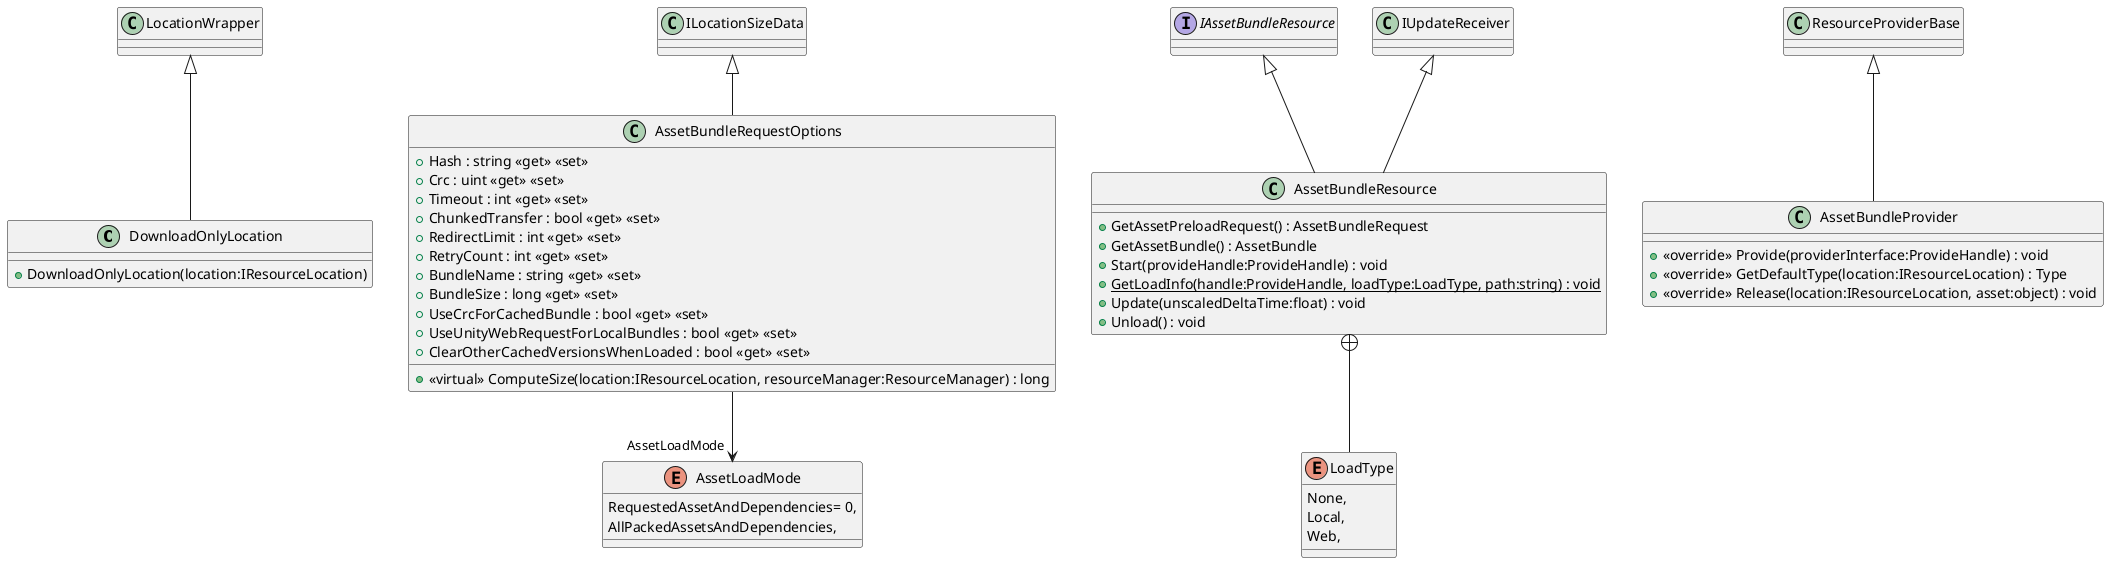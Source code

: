 @startuml
class DownloadOnlyLocation {
    + DownloadOnlyLocation(location:IResourceLocation)
}
enum AssetLoadMode {
    RequestedAssetAndDependencies= 0,
    AllPackedAssetsAndDependencies,
}
interface IAssetBundleResource {
}
class AssetBundleRequestOptions {
    + Hash : string <<get>> <<set>>
    + Crc : uint <<get>> <<set>>
    + Timeout : int <<get>> <<set>>
    + ChunkedTransfer : bool <<get>> <<set>>
    + RedirectLimit : int <<get>> <<set>>
    + RetryCount : int <<get>> <<set>>
    + BundleName : string <<get>> <<set>>
    + BundleSize : long <<get>> <<set>>
    + UseCrcForCachedBundle : bool <<get>> <<set>>
    + UseUnityWebRequestForLocalBundles : bool <<get>> <<set>>
    + ClearOtherCachedVersionsWhenLoaded : bool <<get>> <<set>>
    + <<virtual>> ComputeSize(location:IResourceLocation, resourceManager:ResourceManager) : long
}
class AssetBundleResource {
    + GetAssetPreloadRequest() : AssetBundleRequest
    + GetAssetBundle() : AssetBundle
    + Start(provideHandle:ProvideHandle) : void
    + {static} GetLoadInfo(handle:ProvideHandle, loadType:LoadType, path:string) : void
    + Update(unscaledDeltaTime:float) : void
    + Unload() : void
}
class AssetBundleProvider {
    + <<override>> Provide(providerInterface:ProvideHandle) : void
    + <<override>> GetDefaultType(location:IResourceLocation) : Type
    + <<override>> Release(location:IResourceLocation, asset:object) : void
}
enum LoadType {
    None,
    Local,
    Web,
}
LocationWrapper <|-- DownloadOnlyLocation
ILocationSizeData <|-- AssetBundleRequestOptions
AssetBundleRequestOptions --> "AssetLoadMode" AssetLoadMode
IAssetBundleResource <|-- AssetBundleResource
IUpdateReceiver <|-- AssetBundleResource
ResourceProviderBase <|-- AssetBundleProvider
AssetBundleResource +-- LoadType
@enduml
